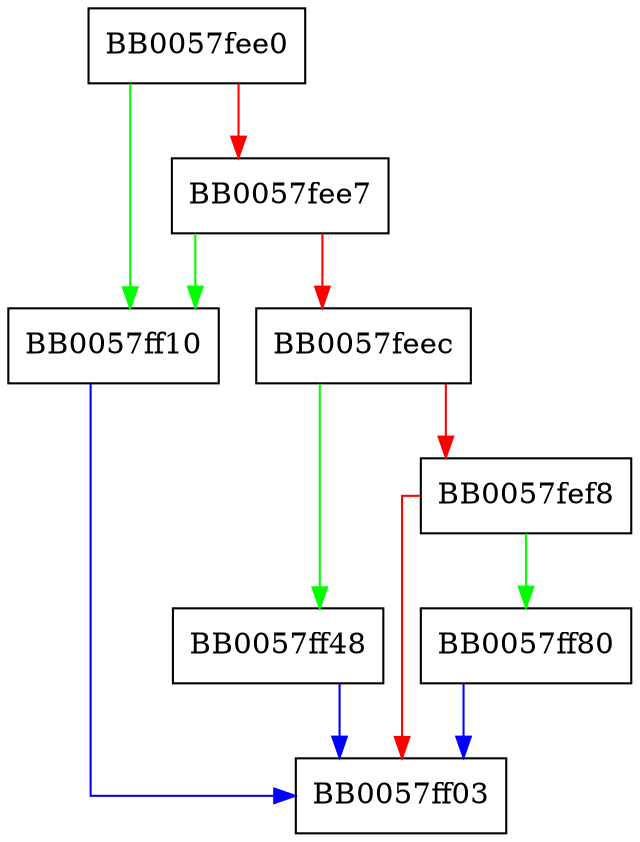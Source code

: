 digraph DSO_bind_func {
  node [shape="box"];
  graph [splines=ortho];
  BB0057fee0 -> BB0057ff10 [color="green"];
  BB0057fee0 -> BB0057fee7 [color="red"];
  BB0057fee7 -> BB0057ff10 [color="green"];
  BB0057fee7 -> BB0057feec [color="red"];
  BB0057feec -> BB0057ff48 [color="green"];
  BB0057feec -> BB0057fef8 [color="red"];
  BB0057fef8 -> BB0057ff80 [color="green"];
  BB0057fef8 -> BB0057ff03 [color="red"];
  BB0057ff10 -> BB0057ff03 [color="blue"];
  BB0057ff48 -> BB0057ff03 [color="blue"];
  BB0057ff80 -> BB0057ff03 [color="blue"];
}